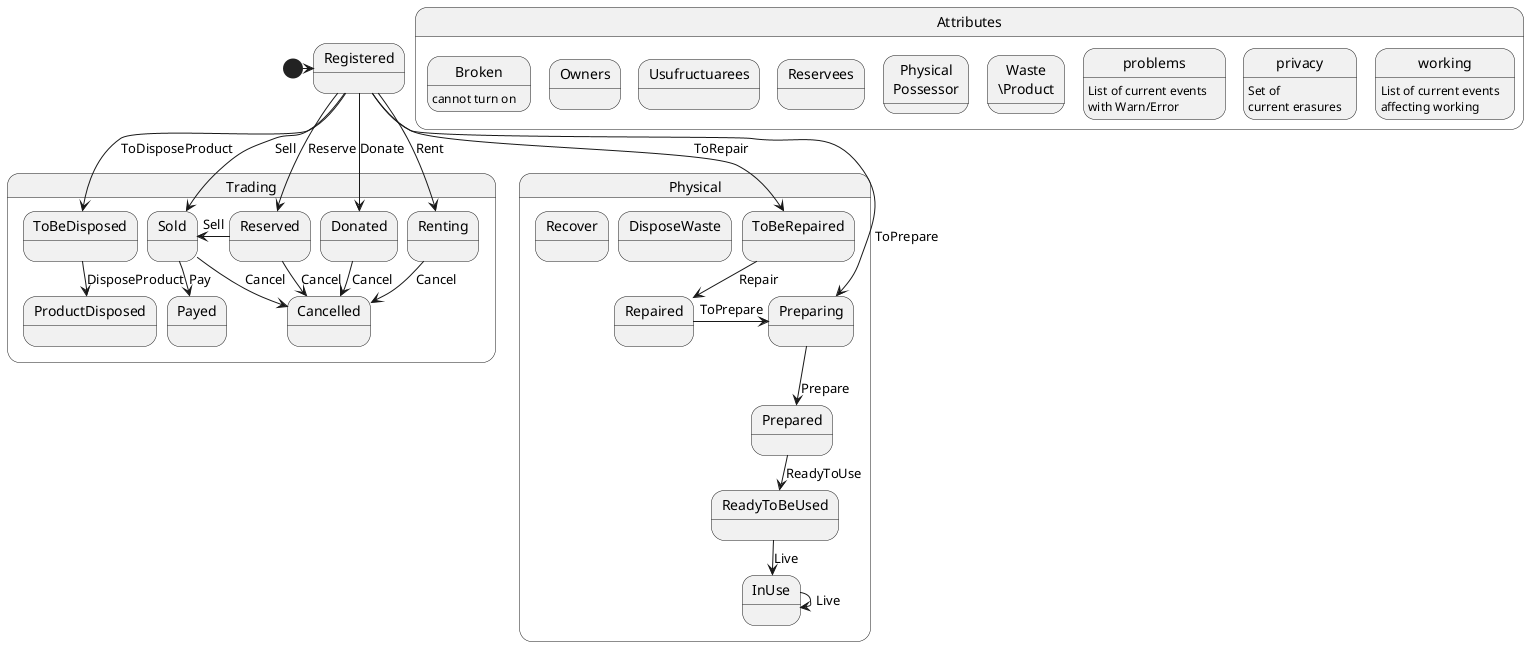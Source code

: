 @startuml
skinparam nodesep 10
skinparam ranksep 1


[*] -> Registered

state Attributes {
	state Broken : cannot turn on
	state Owners
	state Usufructuarees
	state Reservees
	state "Physical\nPossessor"
	state "Waste\n\Product"
	state problems : List of current events \nwith Warn/Error
	state privacy : Set of\ncurrent erasures
	state working : List of current events\naffecting working
}

state Physical {
	Registered --> Preparing : ToPrepare
	Registered --> ToBeRepaired : ToRepair
	ToBeRepaired --> Repaired : Repair
	Repaired -> Preparing : ToPrepare
	Preparing --> Prepared : Prepare
	Prepared --> ReadyToBeUsed : ReadyToUse
	ReadyToBeUsed --> InUse : Live
	InUse -> InUse : Live
	state DisposeWaste
	state Recover

}

state Trading {
	Registered --> Reserved : Reserve
	Registered --> Sold : Sell
	Reserved -> Sold : Sell
	Reserved --> Cancelled : Cancel
	Sold --> Cancelled : Cancel
	Sold --> Payed : Pay
	Registered --> ToBeDisposed : ToDisposeProduct
	ToBeDisposed --> ProductDisposed : DisposeProduct
	Registered --> Donated: Donate
	Registered --> Renting: Rent
	Donated --> Cancelled : Cancel
	Renting --> Cancelled : Cancel
}

@enduml
